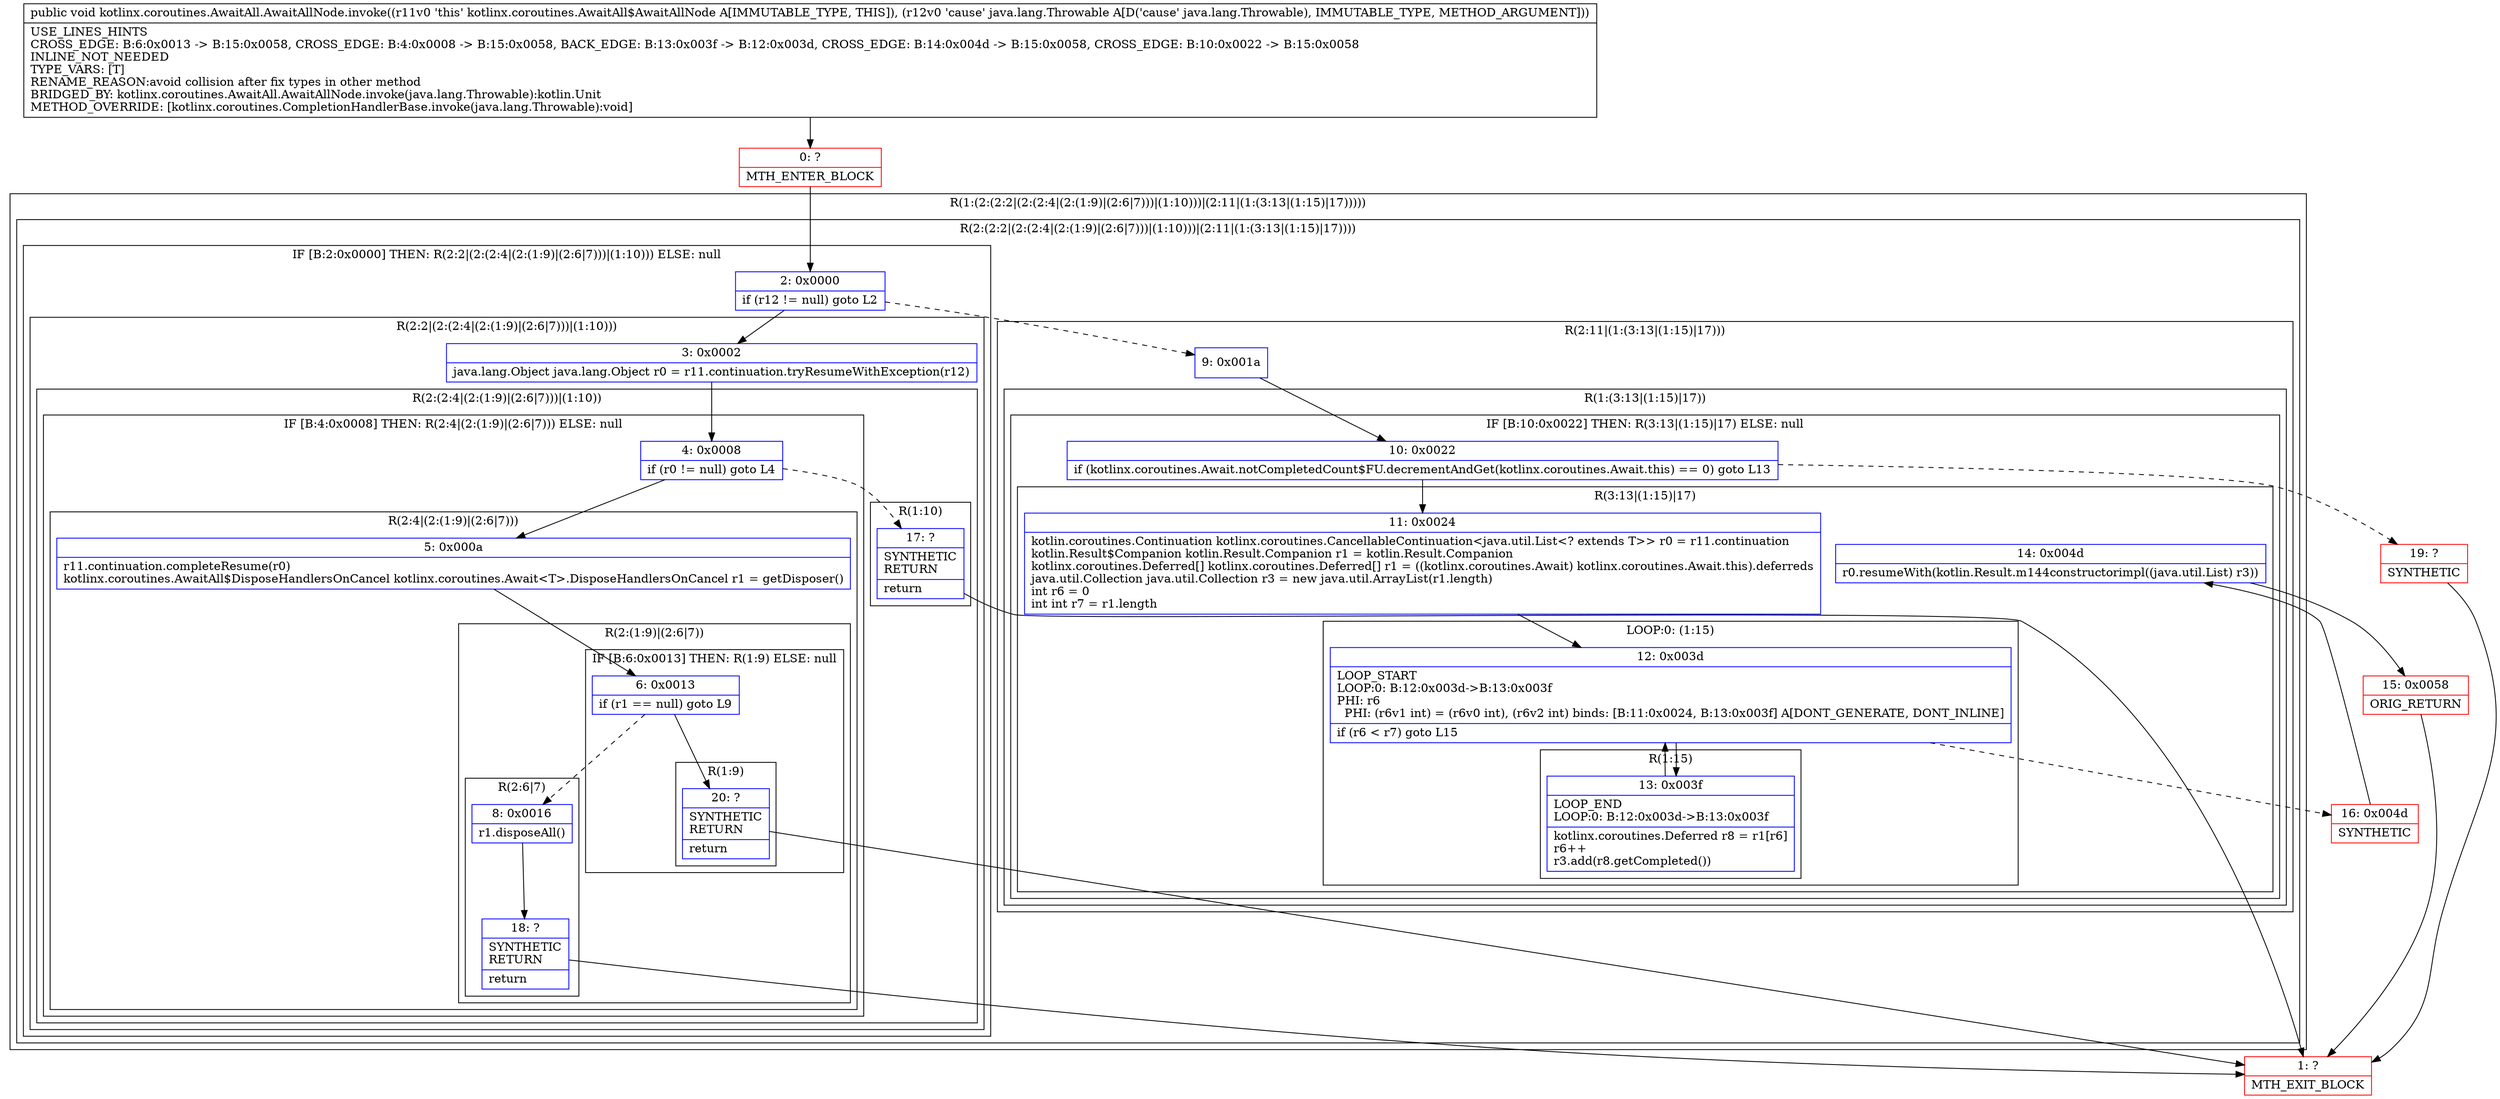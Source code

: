 digraph "CFG forkotlinx.coroutines.AwaitAll.AwaitAllNode.invoke(Ljava\/lang\/Throwable;)V" {
subgraph cluster_Region_1437901556 {
label = "R(1:(2:(2:2|(2:(2:4|(2:(1:9)|(2:6|7)))|(1:10)))|(2:11|(1:(3:13|(1:15)|17)))))";
node [shape=record,color=blue];
subgraph cluster_Region_725255891 {
label = "R(2:(2:2|(2:(2:4|(2:(1:9)|(2:6|7)))|(1:10)))|(2:11|(1:(3:13|(1:15)|17))))";
node [shape=record,color=blue];
subgraph cluster_IfRegion_682378843 {
label = "IF [B:2:0x0000] THEN: R(2:2|(2:(2:4|(2:(1:9)|(2:6|7)))|(1:10))) ELSE: null";
node [shape=record,color=blue];
Node_2 [shape=record,label="{2\:\ 0x0000|if (r12 != null) goto L2\l}"];
subgraph cluster_Region_679161557 {
label = "R(2:2|(2:(2:4|(2:(1:9)|(2:6|7)))|(1:10)))";
node [shape=record,color=blue];
Node_3 [shape=record,label="{3\:\ 0x0002|java.lang.Object java.lang.Object r0 = r11.continuation.tryResumeWithException(r12)\l}"];
subgraph cluster_Region_349735857 {
label = "R(2:(2:4|(2:(1:9)|(2:6|7)))|(1:10))";
node [shape=record,color=blue];
subgraph cluster_IfRegion_1427437861 {
label = "IF [B:4:0x0008] THEN: R(2:4|(2:(1:9)|(2:6|7))) ELSE: null";
node [shape=record,color=blue];
Node_4 [shape=record,label="{4\:\ 0x0008|if (r0 != null) goto L4\l}"];
subgraph cluster_Region_201410340 {
label = "R(2:4|(2:(1:9)|(2:6|7)))";
node [shape=record,color=blue];
Node_5 [shape=record,label="{5\:\ 0x000a|r11.continuation.completeResume(r0)\lkotlinx.coroutines.AwaitAll$DisposeHandlersOnCancel kotlinx.coroutines.Await\<T\>.DisposeHandlersOnCancel r1 = getDisposer()\l}"];
subgraph cluster_Region_1678452956 {
label = "R(2:(1:9)|(2:6|7))";
node [shape=record,color=blue];
subgraph cluster_IfRegion_197682358 {
label = "IF [B:6:0x0013] THEN: R(1:9) ELSE: null";
node [shape=record,color=blue];
Node_6 [shape=record,label="{6\:\ 0x0013|if (r1 == null) goto L9\l}"];
subgraph cluster_Region_460863120 {
label = "R(1:9)";
node [shape=record,color=blue];
Node_20 [shape=record,label="{20\:\ ?|SYNTHETIC\lRETURN\l|return\l}"];
}
}
subgraph cluster_Region_2050289308 {
label = "R(2:6|7)";
node [shape=record,color=blue];
Node_8 [shape=record,label="{8\:\ 0x0016|r1.disposeAll()\l}"];
Node_18 [shape=record,label="{18\:\ ?|SYNTHETIC\lRETURN\l|return\l}"];
}
}
}
}
subgraph cluster_Region_1361851706 {
label = "R(1:10)";
node [shape=record,color=blue];
Node_17 [shape=record,label="{17\:\ ?|SYNTHETIC\lRETURN\l|return\l}"];
}
}
}
}
subgraph cluster_Region_24750509 {
label = "R(2:11|(1:(3:13|(1:15)|17)))";
node [shape=record,color=blue];
Node_9 [shape=record,label="{9\:\ 0x001a}"];
subgraph cluster_Region_1007234198 {
label = "R(1:(3:13|(1:15)|17))";
node [shape=record,color=blue];
subgraph cluster_IfRegion_1713328433 {
label = "IF [B:10:0x0022] THEN: R(3:13|(1:15)|17) ELSE: null";
node [shape=record,color=blue];
Node_10 [shape=record,label="{10\:\ 0x0022|if (kotlinx.coroutines.Await.notCompletedCount$FU.decrementAndGet(kotlinx.coroutines.Await.this) == 0) goto L13\l}"];
subgraph cluster_Region_1079490751 {
label = "R(3:13|(1:15)|17)";
node [shape=record,color=blue];
Node_11 [shape=record,label="{11\:\ 0x0024|kotlin.coroutines.Continuation kotlinx.coroutines.CancellableContinuation\<java.util.List\<? extends T\>\> r0 = r11.continuation\lkotlin.Result$Companion kotlin.Result.Companion r1 = kotlin.Result.Companion\lkotlinx.coroutines.Deferred[] kotlinx.coroutines.Deferred[] r1 = ((kotlinx.coroutines.Await) kotlinx.coroutines.Await.this).deferreds\ljava.util.Collection java.util.Collection r3 = new java.util.ArrayList(r1.length)\lint r6 = 0\lint int r7 = r1.length\l}"];
subgraph cluster_LoopRegion_1328094462 {
label = "LOOP:0: (1:15)";
node [shape=record,color=blue];
Node_12 [shape=record,label="{12\:\ 0x003d|LOOP_START\lLOOP:0: B:12:0x003d\-\>B:13:0x003f\lPHI: r6 \l  PHI: (r6v1 int) = (r6v0 int), (r6v2 int) binds: [B:11:0x0024, B:13:0x003f] A[DONT_GENERATE, DONT_INLINE]\l|if (r6 \< r7) goto L15\l}"];
subgraph cluster_Region_139079883 {
label = "R(1:15)";
node [shape=record,color=blue];
Node_13 [shape=record,label="{13\:\ 0x003f|LOOP_END\lLOOP:0: B:12:0x003d\-\>B:13:0x003f\l|kotlinx.coroutines.Deferred r8 = r1[r6]\lr6++\lr3.add(r8.getCompleted())\l}"];
}
}
Node_14 [shape=record,label="{14\:\ 0x004d|r0.resumeWith(kotlin.Result.m144constructorimpl((java.util.List) r3))\l}"];
}
}
}
}
}
}
Node_0 [shape=record,color=red,label="{0\:\ ?|MTH_ENTER_BLOCK\l}"];
Node_1 [shape=record,color=red,label="{1\:\ ?|MTH_EXIT_BLOCK\l}"];
Node_16 [shape=record,color=red,label="{16\:\ 0x004d|SYNTHETIC\l}"];
Node_15 [shape=record,color=red,label="{15\:\ 0x0058|ORIG_RETURN\l}"];
Node_19 [shape=record,color=red,label="{19\:\ ?|SYNTHETIC\l}"];
MethodNode[shape=record,label="{public void kotlinx.coroutines.AwaitAll.AwaitAllNode.invoke((r11v0 'this' kotlinx.coroutines.AwaitAll$AwaitAllNode A[IMMUTABLE_TYPE, THIS]), (r12v0 'cause' java.lang.Throwable A[D('cause' java.lang.Throwable), IMMUTABLE_TYPE, METHOD_ARGUMENT]))  | USE_LINES_HINTS\lCROSS_EDGE: B:6:0x0013 \-\> B:15:0x0058, CROSS_EDGE: B:4:0x0008 \-\> B:15:0x0058, BACK_EDGE: B:13:0x003f \-\> B:12:0x003d, CROSS_EDGE: B:14:0x004d \-\> B:15:0x0058, CROSS_EDGE: B:10:0x0022 \-\> B:15:0x0058\lINLINE_NOT_NEEDED\lTYPE_VARS: [T]\lRENAME_REASON:avoid collision after fix types in other method\lBRIDGED_BY: kotlinx.coroutines.AwaitAll.AwaitAllNode.invoke(java.lang.Throwable):kotlin.Unit\lMETHOD_OVERRIDE: [kotlinx.coroutines.CompletionHandlerBase.invoke(java.lang.Throwable):void]\l}"];
MethodNode -> Node_0;Node_2 -> Node_3;
Node_2 -> Node_9[style=dashed];
Node_3 -> Node_4;
Node_4 -> Node_5;
Node_4 -> Node_17[style=dashed];
Node_5 -> Node_6;
Node_6 -> Node_8[style=dashed];
Node_6 -> Node_20;
Node_20 -> Node_1;
Node_8 -> Node_18;
Node_18 -> Node_1;
Node_17 -> Node_1;
Node_9 -> Node_10;
Node_10 -> Node_11;
Node_10 -> Node_19[style=dashed];
Node_11 -> Node_12;
Node_12 -> Node_13;
Node_12 -> Node_16[style=dashed];
Node_13 -> Node_12;
Node_14 -> Node_15;
Node_0 -> Node_2;
Node_16 -> Node_14;
Node_15 -> Node_1;
Node_19 -> Node_1;
}

